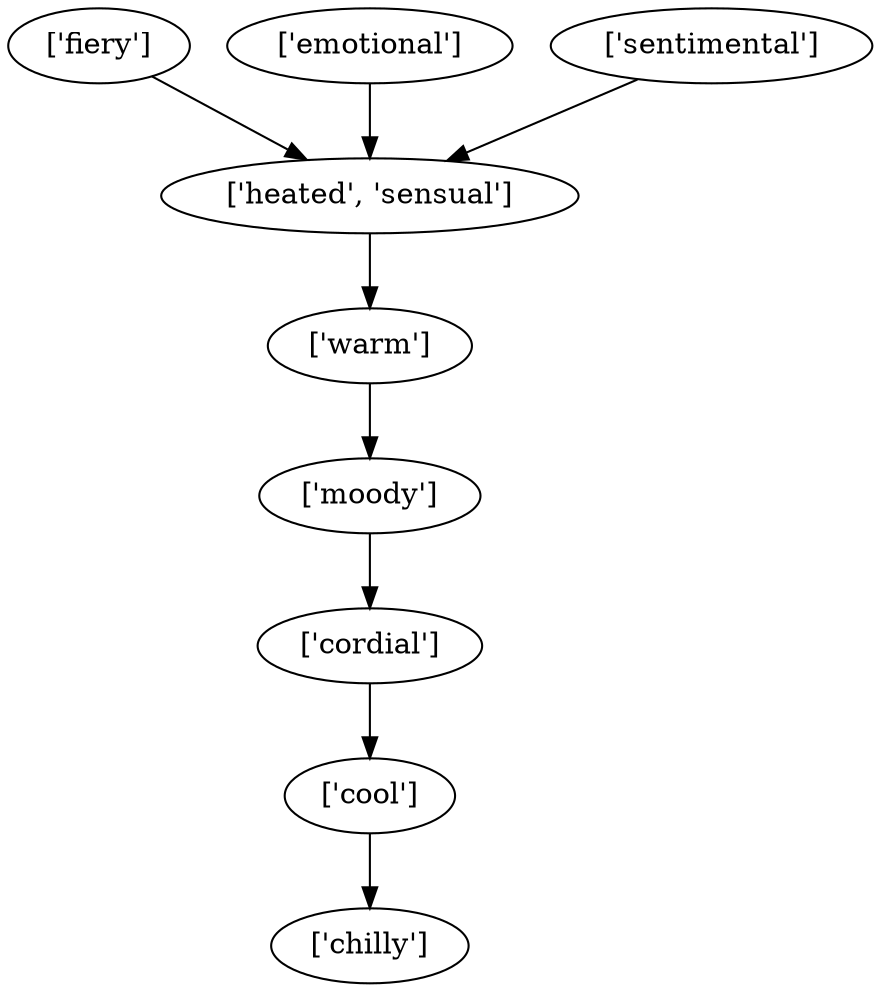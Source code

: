 strict digraph  {
	"['fiery']" -> "['heated', 'sensual']";
	"['heated', 'sensual']" -> "['warm']";
	"['warm']" -> "['moody']";
	"['moody']" -> "['cordial']";
	"['cool']" -> "['chilly']";
	"['emotional']" -> "['heated', 'sensual']";
	"['cordial']" -> "['cool']";
	"['sentimental']" -> "['heated', 'sensual']";
}
